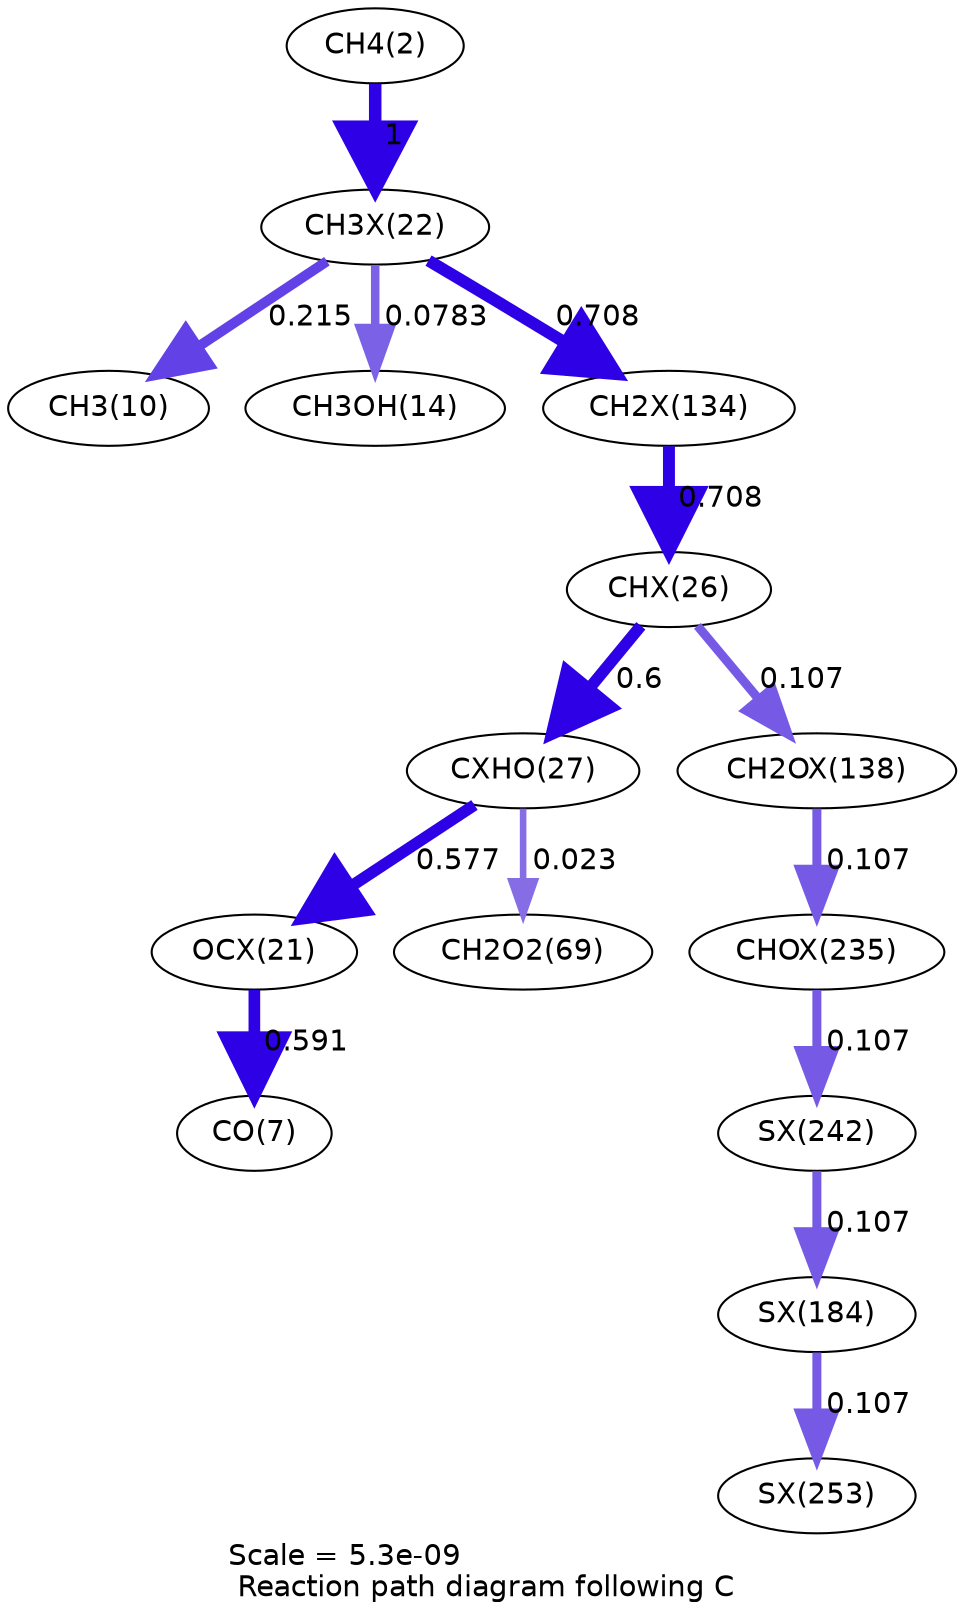 digraph reaction_paths {
center=1;
s4 -> s30[fontname="Helvetica", penwidth=6, arrowsize=3, color="0.7, 1.5, 0.9"
, label=" 1"];
s30 -> s12[fontname="Helvetica", penwidth=4.84, arrowsize=2.42, color="0.7, 0.715, 0.9"
, label=" 0.215"];
s30 -> s16[fontname="Helvetica", penwidth=4.08, arrowsize=2.04, color="0.7, 0.578, 0.9"
, label=" 0.0783"];
s30 -> s45[fontname="Helvetica", penwidth=5.74, arrowsize=2.87, color="0.7, 1.21, 0.9"
, label=" 0.708"];
s45 -> s33[fontname="Helvetica", penwidth=5.74, arrowsize=2.87, color="0.7, 1.21, 0.9"
, label=" 0.708"];
s33 -> s34[fontname="Helvetica", penwidth=5.61, arrowsize=2.81, color="0.7, 1.1, 0.9"
, label=" 0.6"];
s33 -> s47[fontname="Helvetica", penwidth=4.32, arrowsize=2.16, color="0.7, 0.607, 0.9"
, label=" 0.107"];
s34 -> s29[fontname="Helvetica", penwidth=5.58, arrowsize=2.79, color="0.7, 1.08, 0.9"
, label=" 0.577"];
s34 -> s23[fontname="Helvetica", penwidth=3.15, arrowsize=1.58, color="0.7, 0.523, 0.9"
, label=" 0.023"];
s29 -> s9[fontname="Helvetica", penwidth=5.6, arrowsize=2.8, color="0.7, 1.09, 0.9"
, label=" 0.591"];
s47 -> s53[fontname="Helvetica", penwidth=4.32, arrowsize=2.16, color="0.7, 0.607, 0.9"
, label=" 0.107"];
s53 -> s54[fontname="Helvetica", penwidth=4.32, arrowsize=2.16, color="0.7, 0.607, 0.9"
, label=" 0.107"];
s54 -> s50[fontname="Helvetica", penwidth=4.32, arrowsize=2.16, color="0.7, 0.607, 0.9"
, label=" 0.107"];
s50 -> s55[fontname="Helvetica", penwidth=4.32, arrowsize=2.16, color="0.7, 0.607, 0.9"
, label=" 0.107"];
s4 [ fontname="Helvetica", label="CH4(2)"];
s9 [ fontname="Helvetica", label="CO(7)"];
s12 [ fontname="Helvetica", label="CH3(10)"];
s16 [ fontname="Helvetica", label="CH3OH(14)"];
s23 [ fontname="Helvetica", label="CH2O2(69)"];
s29 [ fontname="Helvetica", label="OCX(21)"];
s30 [ fontname="Helvetica", label="CH3X(22)"];
s33 [ fontname="Helvetica", label="CHX(26)"];
s34 [ fontname="Helvetica", label="CXHO(27)"];
s45 [ fontname="Helvetica", label="CH2X(134)"];
s47 [ fontname="Helvetica", label="CH2OX(138)"];
s50 [ fontname="Helvetica", label="SX(184)"];
s53 [ fontname="Helvetica", label="CHOX(235)"];
s54 [ fontname="Helvetica", label="SX(242)"];
s55 [ fontname="Helvetica", label="SX(253)"];
 label = "Scale = 5.3e-09\l Reaction path diagram following C";
 fontname = "Helvetica";
}
